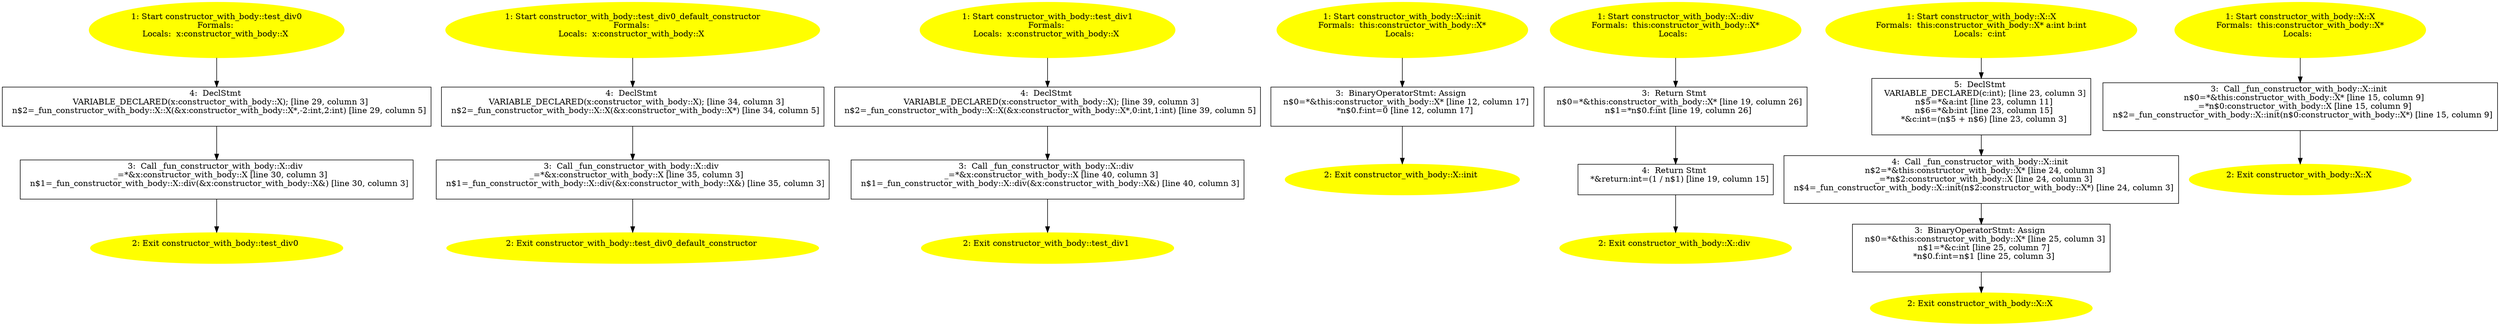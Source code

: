 /* @generated */
digraph cfg {
"test_div0#constructor_with_body#14177342253516869661.07f5b28b5e0b5cf0bd1b639da4232d5e_1" [label="1: Start constructor_with_body::test_div0\nFormals: \nLocals:  x:constructor_with_body::X \n  " color=yellow style=filled]
	

	 "test_div0#constructor_with_body#14177342253516869661.07f5b28b5e0b5cf0bd1b639da4232d5e_1" -> "test_div0#constructor_with_body#14177342253516869661.07f5b28b5e0b5cf0bd1b639da4232d5e_4" ;
"test_div0#constructor_with_body#14177342253516869661.07f5b28b5e0b5cf0bd1b639da4232d5e_2" [label="2: Exit constructor_with_body::test_div0 \n  " color=yellow style=filled]
	

"test_div0#constructor_with_body#14177342253516869661.07f5b28b5e0b5cf0bd1b639da4232d5e_3" [label="3:  Call _fun_constructor_with_body::X::div \n   _=*&x:constructor_with_body::X [line 30, column 3]\n  n$1=_fun_constructor_with_body::X::div(&x:constructor_with_body::X&) [line 30, column 3]\n " shape="box"]
	

	 "test_div0#constructor_with_body#14177342253516869661.07f5b28b5e0b5cf0bd1b639da4232d5e_3" -> "test_div0#constructor_with_body#14177342253516869661.07f5b28b5e0b5cf0bd1b639da4232d5e_2" ;
"test_div0#constructor_with_body#14177342253516869661.07f5b28b5e0b5cf0bd1b639da4232d5e_4" [label="4:  DeclStmt \n   VARIABLE_DECLARED(x:constructor_with_body::X); [line 29, column 3]\n  n$2=_fun_constructor_with_body::X::X(&x:constructor_with_body::X*,-2:int,2:int) [line 29, column 5]\n " shape="box"]
	

	 "test_div0#constructor_with_body#14177342253516869661.07f5b28b5e0b5cf0bd1b639da4232d5e_4" -> "test_div0#constructor_with_body#14177342253516869661.07f5b28b5e0b5cf0bd1b639da4232d5e_3" ;
"test_div0_default_constructor#constructor_with_body#13388399293672727772.2d6a8a159f30a2a66b86eb8aec3b9543_1" [label="1: Start constructor_with_body::test_div0_default_constructor\nFormals: \nLocals:  x:constructor_with_body::X \n  " color=yellow style=filled]
	

	 "test_div0_default_constructor#constructor_with_body#13388399293672727772.2d6a8a159f30a2a66b86eb8aec3b9543_1" -> "test_div0_default_constructor#constructor_with_body#13388399293672727772.2d6a8a159f30a2a66b86eb8aec3b9543_4" ;
"test_div0_default_constructor#constructor_with_body#13388399293672727772.2d6a8a159f30a2a66b86eb8aec3b9543_2" [label="2: Exit constructor_with_body::test_div0_default_constructor \n  " color=yellow style=filled]
	

"test_div0_default_constructor#constructor_with_body#13388399293672727772.2d6a8a159f30a2a66b86eb8aec3b9543_3" [label="3:  Call _fun_constructor_with_body::X::div \n   _=*&x:constructor_with_body::X [line 35, column 3]\n  n$1=_fun_constructor_with_body::X::div(&x:constructor_with_body::X&) [line 35, column 3]\n " shape="box"]
	

	 "test_div0_default_constructor#constructor_with_body#13388399293672727772.2d6a8a159f30a2a66b86eb8aec3b9543_3" -> "test_div0_default_constructor#constructor_with_body#13388399293672727772.2d6a8a159f30a2a66b86eb8aec3b9543_2" ;
"test_div0_default_constructor#constructor_with_body#13388399293672727772.2d6a8a159f30a2a66b86eb8aec3b9543_4" [label="4:  DeclStmt \n   VARIABLE_DECLARED(x:constructor_with_body::X); [line 34, column 3]\n  n$2=_fun_constructor_with_body::X::X(&x:constructor_with_body::X*) [line 34, column 5]\n " shape="box"]
	

	 "test_div0_default_constructor#constructor_with_body#13388399293672727772.2d6a8a159f30a2a66b86eb8aec3b9543_4" -> "test_div0_default_constructor#constructor_with_body#13388399293672727772.2d6a8a159f30a2a66b86eb8aec3b9543_3" ;
"test_div1#constructor_with_body#14807027065269407206.e5673561e7edf9eb35b296211ab8d37d_1" [label="1: Start constructor_with_body::test_div1\nFormals: \nLocals:  x:constructor_with_body::X \n  " color=yellow style=filled]
	

	 "test_div1#constructor_with_body#14807027065269407206.e5673561e7edf9eb35b296211ab8d37d_1" -> "test_div1#constructor_with_body#14807027065269407206.e5673561e7edf9eb35b296211ab8d37d_4" ;
"test_div1#constructor_with_body#14807027065269407206.e5673561e7edf9eb35b296211ab8d37d_2" [label="2: Exit constructor_with_body::test_div1 \n  " color=yellow style=filled]
	

"test_div1#constructor_with_body#14807027065269407206.e5673561e7edf9eb35b296211ab8d37d_3" [label="3:  Call _fun_constructor_with_body::X::div \n   _=*&x:constructor_with_body::X [line 40, column 3]\n  n$1=_fun_constructor_with_body::X::div(&x:constructor_with_body::X&) [line 40, column 3]\n " shape="box"]
	

	 "test_div1#constructor_with_body#14807027065269407206.e5673561e7edf9eb35b296211ab8d37d_3" -> "test_div1#constructor_with_body#14807027065269407206.e5673561e7edf9eb35b296211ab8d37d_2" ;
"test_div1#constructor_with_body#14807027065269407206.e5673561e7edf9eb35b296211ab8d37d_4" [label="4:  DeclStmt \n   VARIABLE_DECLARED(x:constructor_with_body::X); [line 39, column 3]\n  n$2=_fun_constructor_with_body::X::X(&x:constructor_with_body::X*,0:int,1:int) [line 39, column 5]\n " shape="box"]
	

	 "test_div1#constructor_with_body#14807027065269407206.e5673561e7edf9eb35b296211ab8d37d_4" -> "test_div1#constructor_with_body#14807027065269407206.e5673561e7edf9eb35b296211ab8d37d_3" ;
"init#X#constructor_with_body#(11920920673411078151).40e39840a696bef95297e1afb2f57392_1" [label="1: Start constructor_with_body::X::init\nFormals:  this:constructor_with_body::X*\nLocals:  \n  " color=yellow style=filled]
	

	 "init#X#constructor_with_body#(11920920673411078151).40e39840a696bef95297e1afb2f57392_1" -> "init#X#constructor_with_body#(11920920673411078151).40e39840a696bef95297e1afb2f57392_3" ;
"init#X#constructor_with_body#(11920920673411078151).40e39840a696bef95297e1afb2f57392_2" [label="2: Exit constructor_with_body::X::init \n  " color=yellow style=filled]
	

"init#X#constructor_with_body#(11920920673411078151).40e39840a696bef95297e1afb2f57392_3" [label="3:  BinaryOperatorStmt: Assign \n   n$0=*&this:constructor_with_body::X* [line 12, column 17]\n  *n$0.f:int=0 [line 12, column 17]\n " shape="box"]
	

	 "init#X#constructor_with_body#(11920920673411078151).40e39840a696bef95297e1afb2f57392_3" -> "init#X#constructor_with_body#(11920920673411078151).40e39840a696bef95297e1afb2f57392_2" ;
"div#X#constructor_with_body#(13588730973960944321).0be58d73703c72cf5bf8f7e2a36ecf60_1" [label="1: Start constructor_with_body::X::div\nFormals:  this:constructor_with_body::X*\nLocals:  \n  " color=yellow style=filled]
	

	 "div#X#constructor_with_body#(13588730973960944321).0be58d73703c72cf5bf8f7e2a36ecf60_1" -> "div#X#constructor_with_body#(13588730973960944321).0be58d73703c72cf5bf8f7e2a36ecf60_3" ;
"div#X#constructor_with_body#(13588730973960944321).0be58d73703c72cf5bf8f7e2a36ecf60_2" [label="2: Exit constructor_with_body::X::div \n  " color=yellow style=filled]
	

"div#X#constructor_with_body#(13588730973960944321).0be58d73703c72cf5bf8f7e2a36ecf60_3" [label="3:  Return Stmt \n   n$0=*&this:constructor_with_body::X* [line 19, column 26]\n  n$1=*n$0.f:int [line 19, column 26]\n " shape="box"]
	

	 "div#X#constructor_with_body#(13588730973960944321).0be58d73703c72cf5bf8f7e2a36ecf60_3" -> "div#X#constructor_with_body#(13588730973960944321).0be58d73703c72cf5bf8f7e2a36ecf60_4" ;
"div#X#constructor_with_body#(13588730973960944321).0be58d73703c72cf5bf8f7e2a36ecf60_4" [label="4:  Return Stmt \n   *&return:int=(1 / n$1) [line 19, column 15]\n " shape="box"]
	

	 "div#X#constructor_with_body#(13588730973960944321).0be58d73703c72cf5bf8f7e2a36ecf60_4" -> "div#X#constructor_with_body#(13588730973960944321).0be58d73703c72cf5bf8f7e2a36ecf60_2" ;
"X#X#constructor_with_body#{14402990374035126508}.c2bb8c6ae9afcc4ebff5dfa250fdc017_1" [label="1: Start constructor_with_body::X::X\nFormals:  this:constructor_with_body::X* a:int b:int\nLocals:  c:int \n  " color=yellow style=filled]
	

	 "X#X#constructor_with_body#{14402990374035126508}.c2bb8c6ae9afcc4ebff5dfa250fdc017_1" -> "X#X#constructor_with_body#{14402990374035126508}.c2bb8c6ae9afcc4ebff5dfa250fdc017_5" ;
"X#X#constructor_with_body#{14402990374035126508}.c2bb8c6ae9afcc4ebff5dfa250fdc017_2" [label="2: Exit constructor_with_body::X::X \n  " color=yellow style=filled]
	

"X#X#constructor_with_body#{14402990374035126508}.c2bb8c6ae9afcc4ebff5dfa250fdc017_3" [label="3:  BinaryOperatorStmt: Assign \n   n$0=*&this:constructor_with_body::X* [line 25, column 3]\n  n$1=*&c:int [line 25, column 7]\n  *n$0.f:int=n$1 [line 25, column 3]\n " shape="box"]
	

	 "X#X#constructor_with_body#{14402990374035126508}.c2bb8c6ae9afcc4ebff5dfa250fdc017_3" -> "X#X#constructor_with_body#{14402990374035126508}.c2bb8c6ae9afcc4ebff5dfa250fdc017_2" ;
"X#X#constructor_with_body#{14402990374035126508}.c2bb8c6ae9afcc4ebff5dfa250fdc017_4" [label="4:  Call _fun_constructor_with_body::X::init \n   n$2=*&this:constructor_with_body::X* [line 24, column 3]\n  _=*n$2:constructor_with_body::X [line 24, column 3]\n  n$4=_fun_constructor_with_body::X::init(n$2:constructor_with_body::X*) [line 24, column 3]\n " shape="box"]
	

	 "X#X#constructor_with_body#{14402990374035126508}.c2bb8c6ae9afcc4ebff5dfa250fdc017_4" -> "X#X#constructor_with_body#{14402990374035126508}.c2bb8c6ae9afcc4ebff5dfa250fdc017_3" ;
"X#X#constructor_with_body#{14402990374035126508}.c2bb8c6ae9afcc4ebff5dfa250fdc017_5" [label="5:  DeclStmt \n   VARIABLE_DECLARED(c:int); [line 23, column 3]\n  n$5=*&a:int [line 23, column 11]\n  n$6=*&b:int [line 23, column 15]\n  *&c:int=(n$5 + n$6) [line 23, column 3]\n " shape="box"]
	

	 "X#X#constructor_with_body#{14402990374035126508}.c2bb8c6ae9afcc4ebff5dfa250fdc017_5" -> "X#X#constructor_with_body#{14402990374035126508}.c2bb8c6ae9afcc4ebff5dfa250fdc017_4" ;
"X#X#constructor_with_body#{16360505663622332512}.217074c825cdb71909668a653150e1b8_1" [label="1: Start constructor_with_body::X::X\nFormals:  this:constructor_with_body::X*\nLocals:  \n  " color=yellow style=filled]
	

	 "X#X#constructor_with_body#{16360505663622332512}.217074c825cdb71909668a653150e1b8_1" -> "X#X#constructor_with_body#{16360505663622332512}.217074c825cdb71909668a653150e1b8_3" ;
"X#X#constructor_with_body#{16360505663622332512}.217074c825cdb71909668a653150e1b8_2" [label="2: Exit constructor_with_body::X::X \n  " color=yellow style=filled]
	

"X#X#constructor_with_body#{16360505663622332512}.217074c825cdb71909668a653150e1b8_3" [label="3:  Call _fun_constructor_with_body::X::init \n   n$0=*&this:constructor_with_body::X* [line 15, column 9]\n  _=*n$0:constructor_with_body::X [line 15, column 9]\n  n$2=_fun_constructor_with_body::X::init(n$0:constructor_with_body::X*) [line 15, column 9]\n " shape="box"]
	

	 "X#X#constructor_with_body#{16360505663622332512}.217074c825cdb71909668a653150e1b8_3" -> "X#X#constructor_with_body#{16360505663622332512}.217074c825cdb71909668a653150e1b8_2" ;
}
